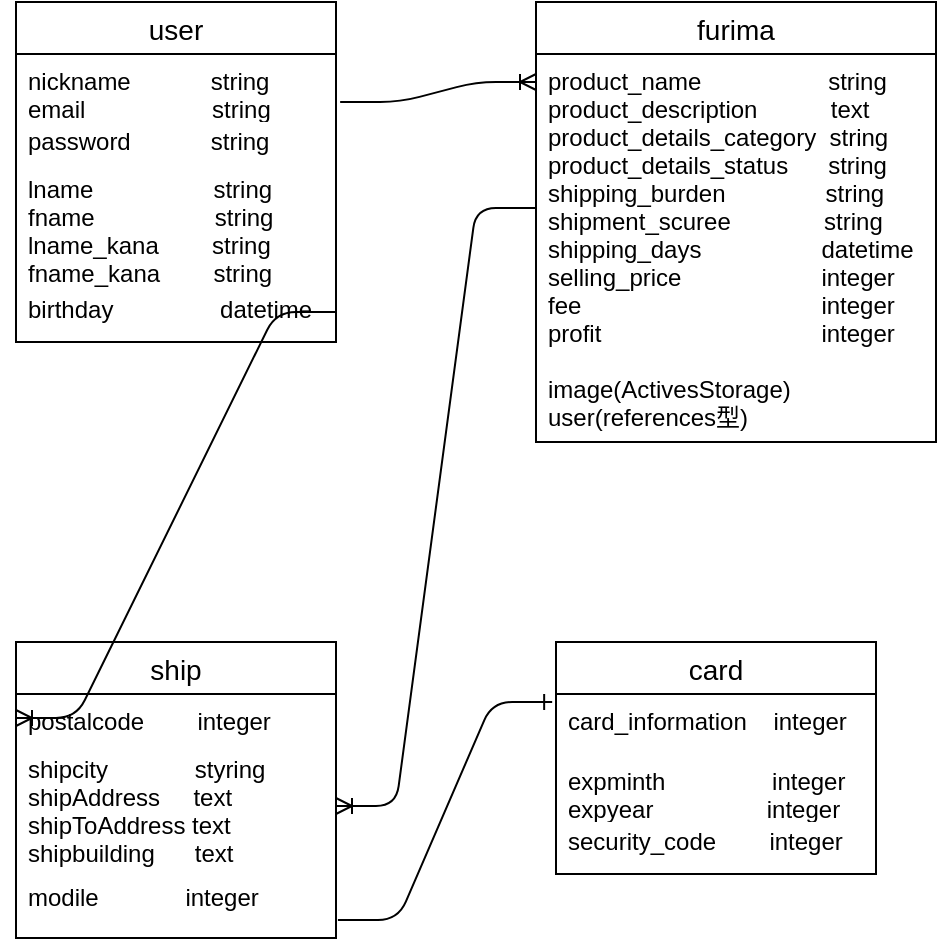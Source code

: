 <mxfile version="13.6.5">
    <diagram id="xsbId_xb1ryBMFE6EcyC" name="ページ2">
        <mxGraphModel dx="577" dy="294" grid="1" gridSize="10" guides="1" tooltips="1" connect="1" arrows="1" fold="1" page="1" pageScale="1" pageWidth="827" pageHeight="1169" math="0" shadow="0">
            <root>
                <mxCell id="T89fuP1yaSdalBrEDwPW-0"/>
                <mxCell id="T89fuP1yaSdalBrEDwPW-1" parent="T89fuP1yaSdalBrEDwPW-0"/>
                <mxCell id="g6z2ksD-qBG4LOKdMQ3X-0" value="user" style="swimlane;fontStyle=0;childLayout=stackLayout;horizontal=1;startSize=26;horizontalStack=0;resizeParent=1;resizeParentMax=0;resizeLast=0;collapsible=1;marginBottom=0;align=center;fontSize=14;" parent="T89fuP1yaSdalBrEDwPW-1" vertex="1">
                    <mxGeometry x="40" y="110" width="160" height="170" as="geometry"/>
                </mxCell>
                <mxCell id="g6z2ksD-qBG4LOKdMQ3X-2" value="nickname            string&#10;email                   string " style="text;strokeColor=none;fillColor=none;spacingLeft=4;spacingRight=4;overflow=hidden;rotatable=0;points=[[0,0.5],[1,0.5]];portConstraint=eastwest;fontSize=12;" parent="g6z2ksD-qBG4LOKdMQ3X-0" vertex="1">
                    <mxGeometry y="26" width="160" height="30" as="geometry"/>
                </mxCell>
                <mxCell id="g6z2ksD-qBG4LOKdMQ3X-3" value="password            string" style="text;strokeColor=none;fillColor=none;spacingLeft=4;spacingRight=4;overflow=hidden;rotatable=0;points=[[0,0.5],[1,0.5]];portConstraint=eastwest;fontSize=12;" parent="g6z2ksD-qBG4LOKdMQ3X-0" vertex="1">
                    <mxGeometry y="56" width="160" height="24" as="geometry"/>
                </mxCell>
                <mxCell id="g6z2ksD-qBG4LOKdMQ3X-8" value="lname                  string&#10;fname                  string&#10;lname_kana        string&#10;fname_kana        string" style="text;strokeColor=none;fillColor=none;spacingLeft=4;spacingRight=4;overflow=hidden;rotatable=0;points=[[0,0.5],[1,0.5]];portConstraint=eastwest;fontSize=12;" parent="g6z2ksD-qBG4LOKdMQ3X-0" vertex="1">
                    <mxGeometry y="80" width="160" height="60" as="geometry"/>
                </mxCell>
                <mxCell id="g6z2ksD-qBG4LOKdMQ3X-9" value="birthday                datetime" style="text;strokeColor=none;fillColor=none;spacingLeft=4;spacingRight=4;overflow=hidden;rotatable=0;points=[[0,0.5],[1,0.5]];portConstraint=eastwest;fontSize=12;" parent="g6z2ksD-qBG4LOKdMQ3X-0" vertex="1">
                    <mxGeometry y="140" width="160" height="30" as="geometry"/>
                </mxCell>
                <mxCell id="g6z2ksD-qBG4LOKdMQ3X-14" value="ship" style="swimlane;fontStyle=0;childLayout=stackLayout;horizontal=1;startSize=26;horizontalStack=0;resizeParent=1;resizeParentMax=0;resizeLast=0;collapsible=1;marginBottom=0;align=center;fontSize=14;" parent="T89fuP1yaSdalBrEDwPW-1" vertex="1">
                    <mxGeometry x="40" y="430" width="160" height="148" as="geometry"/>
                </mxCell>
                <mxCell id="g6z2ksD-qBG4LOKdMQ3X-15" value="postalcode        integer&#10;" style="text;strokeColor=none;fillColor=none;spacingLeft=4;spacingRight=4;overflow=hidden;rotatable=0;points=[[0,0.5],[1,0.5]];portConstraint=eastwest;fontSize=12;" parent="g6z2ksD-qBG4LOKdMQ3X-14" vertex="1">
                    <mxGeometry y="26" width="160" height="24" as="geometry"/>
                </mxCell>
                <mxCell id="g6z2ksD-qBG4LOKdMQ3X-16" value="shipcity             styring&#10;shipAddress     text&#10;shipToAddress text&#10;shipbuilding      text" style="text;strokeColor=none;fillColor=none;spacingLeft=4;spacingRight=4;overflow=hidden;rotatable=0;points=[[0,0.5],[1,0.5]];portConstraint=eastwest;fontSize=12;" parent="g6z2ksD-qBG4LOKdMQ3X-14" vertex="1">
                    <mxGeometry y="50" width="160" height="64" as="geometry"/>
                </mxCell>
                <mxCell id="g6z2ksD-qBG4LOKdMQ3X-17" value="modile             integer" style="text;strokeColor=none;fillColor=none;spacingLeft=4;spacingRight=4;overflow=hidden;rotatable=0;points=[[0,0.5],[1,0.5]];portConstraint=eastwest;fontSize=12;" parent="g6z2ksD-qBG4LOKdMQ3X-14" vertex="1">
                    <mxGeometry y="114" width="160" height="34" as="geometry"/>
                </mxCell>
                <mxCell id="g6z2ksD-qBG4LOKdMQ3X-18" value="card" style="swimlane;fontStyle=0;childLayout=stackLayout;horizontal=1;startSize=26;horizontalStack=0;resizeParent=1;resizeParentMax=0;resizeLast=0;collapsible=1;marginBottom=0;align=center;fontSize=14;" parent="T89fuP1yaSdalBrEDwPW-1" vertex="1">
                    <mxGeometry x="310" y="430" width="160" height="116" as="geometry"/>
                </mxCell>
                <mxCell id="g6z2ksD-qBG4LOKdMQ3X-19" value="card_information    integer" style="text;strokeColor=none;fillColor=none;spacingLeft=4;spacingRight=4;overflow=hidden;rotatable=0;points=[[0,0.5],[1,0.5]];portConstraint=eastwest;fontSize=12;" parent="g6z2ksD-qBG4LOKdMQ3X-18" vertex="1">
                    <mxGeometry y="26" width="160" height="30" as="geometry"/>
                </mxCell>
                <mxCell id="g6z2ksD-qBG4LOKdMQ3X-20" value="expminth                integer &#10;expyear                 integer&#10;" style="text;strokeColor=none;fillColor=none;spacingLeft=4;spacingRight=4;overflow=hidden;rotatable=0;points=[[0,0.5],[1,0.5]];portConstraint=eastwest;fontSize=12;" parent="g6z2ksD-qBG4LOKdMQ3X-18" vertex="1">
                    <mxGeometry y="56" width="160" height="30" as="geometry"/>
                </mxCell>
                <mxCell id="g6z2ksD-qBG4LOKdMQ3X-21" value="security_code        integer" style="text;strokeColor=none;fillColor=none;spacingLeft=4;spacingRight=4;overflow=hidden;rotatable=0;points=[[0,0.5],[1,0.5]];portConstraint=eastwest;fontSize=12;" parent="g6z2ksD-qBG4LOKdMQ3X-18" vertex="1">
                    <mxGeometry y="86" width="160" height="30" as="geometry"/>
                </mxCell>
                <mxCell id="g6z2ksD-qBG4LOKdMQ3X-23" value="" style="edgeStyle=entityRelationEdgeStyle;fontSize=12;html=1;endArrow=ERoneToMany;exitX=1.013;exitY=0.8;exitDx=0;exitDy=0;exitPerimeter=0;" parent="T89fuP1yaSdalBrEDwPW-1" source="g6z2ksD-qBG4LOKdMQ3X-2" edge="1">
                    <mxGeometry width="100" height="100" relative="1" as="geometry">
                        <mxPoint x="200" y="250" as="sourcePoint"/>
                        <mxPoint x="300" y="150" as="targetPoint"/>
                    </mxGeometry>
                </mxCell>
                <mxCell id="g6z2ksD-qBG4LOKdMQ3X-10" value="furima" style="swimlane;fontStyle=0;childLayout=stackLayout;horizontal=1;startSize=26;horizontalStack=0;resizeParent=1;resizeParentMax=0;resizeLast=0;collapsible=1;marginBottom=0;align=center;fontSize=14;" parent="T89fuP1yaSdalBrEDwPW-1" vertex="1">
                    <mxGeometry x="300" y="110" width="200" height="220" as="geometry"/>
                </mxCell>
                <mxCell id="g6z2ksD-qBG4LOKdMQ3X-12" value="product_name                   string&#10;product_description           text&#10;product_details_category  string&#10;product_details_status      string &#10;shipping_burden               string&#10;shipment_scuree              string&#10;shipping_days                  datetime&#10;selling_price                     integer&#10;fee                                    integer&#10;profit                                 integer" style="text;strokeColor=none;fillColor=none;spacingLeft=4;spacingRight=4;overflow=hidden;rotatable=0;points=[[0,0.5],[1,0.5]];portConstraint=eastwest;fontSize=12;" parent="g6z2ksD-qBG4LOKdMQ3X-10" vertex="1">
                    <mxGeometry y="26" width="200" height="154" as="geometry"/>
                </mxCell>
                <mxCell id="g6z2ksD-qBG4LOKdMQ3X-26" value="image(ActivesStorage)&#10;user(references型)" style="text;strokeColor=none;fillColor=none;spacingLeft=4;spacingRight=4;overflow=hidden;rotatable=0;points=[[0,0.5],[1,0.5]];portConstraint=eastwest;fontSize=12;" parent="g6z2ksD-qBG4LOKdMQ3X-10" vertex="1">
                    <mxGeometry y="180" width="200" height="40" as="geometry"/>
                </mxCell>
                <mxCell id="g6z2ksD-qBG4LOKdMQ3X-24" value="" style="edgeStyle=entityRelationEdgeStyle;fontSize=12;html=1;endArrow=ERoneToMany;entryX=0;entryY=0.5;entryDx=0;entryDy=0;exitX=1;exitY=0.5;exitDx=0;exitDy=0;" parent="T89fuP1yaSdalBrEDwPW-1" source="g6z2ksD-qBG4LOKdMQ3X-9" target="g6z2ksD-qBG4LOKdMQ3X-15" edge="1">
                    <mxGeometry width="100" height="100" relative="1" as="geometry">
                        <mxPoint x="80" y="380" as="sourcePoint"/>
                        <mxPoint x="180" y="280" as="targetPoint"/>
                    </mxGeometry>
                </mxCell>
                <mxCell id="g6z2ksD-qBG4LOKdMQ3X-25" value="" style="edgeStyle=entityRelationEdgeStyle;fontSize=12;html=1;endArrow=ERoneToMany;" parent="T89fuP1yaSdalBrEDwPW-1" source="g6z2ksD-qBG4LOKdMQ3X-12" target="g6z2ksD-qBG4LOKdMQ3X-16" edge="1">
                    <mxGeometry width="100" height="100" relative="1" as="geometry">
                        <mxPoint x="250" y="213" as="sourcePoint"/>
                        <mxPoint x="400" y="250" as="targetPoint"/>
                    </mxGeometry>
                </mxCell>
                <mxCell id="g6z2ksD-qBG4LOKdMQ3X-27" value="" style="edgeStyle=entityRelationEdgeStyle;fontSize=12;html=1;endArrow=ERone;endFill=1;entryX=-0.012;entryY=0.133;entryDx=0;entryDy=0;entryPerimeter=0;exitX=1.006;exitY=0.735;exitDx=0;exitDy=0;exitPerimeter=0;" parent="T89fuP1yaSdalBrEDwPW-1" source="g6z2ksD-qBG4LOKdMQ3X-17" target="g6z2ksD-qBG4LOKdMQ3X-19" edge="1">
                    <mxGeometry width="100" height="100" relative="1" as="geometry">
                        <mxPoint x="180" y="590" as="sourcePoint"/>
                        <mxPoint x="280" y="490" as="targetPoint"/>
                    </mxGeometry>
                </mxCell>
            </root>
        </mxGraphModel>
    </diagram>
</mxfile>